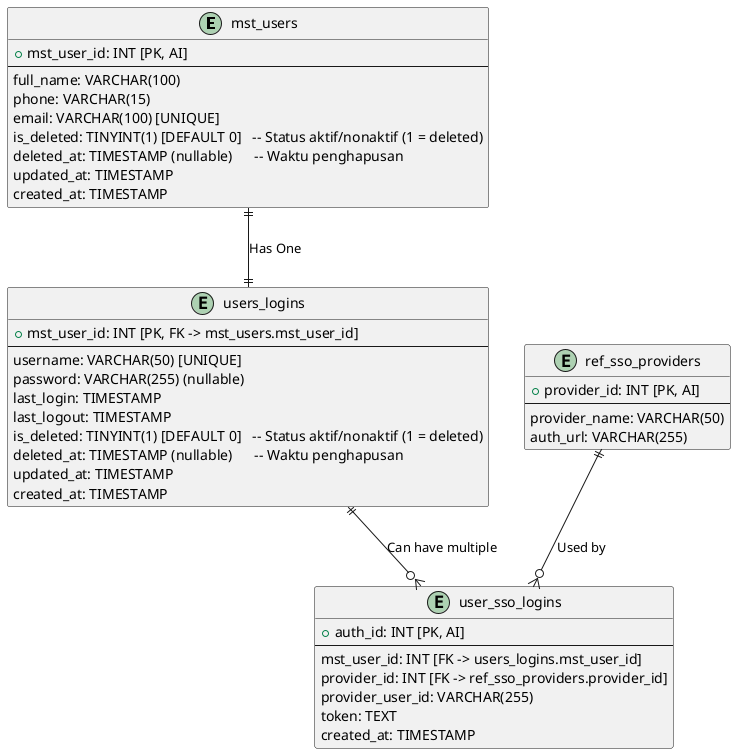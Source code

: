 @startuml
entity mst_users {
    + mst_user_id: INT [PK, AI]
    --
    full_name: VARCHAR(100)
    phone: VARCHAR(15)
    email: VARCHAR(100) [UNIQUE]
    is_deleted: TINYINT(1) [DEFAULT 0]   -- Status aktif/nonaktif (1 = deleted)
    deleted_at: TIMESTAMP (nullable)      -- Waktu penghapusan
    updated_at: TIMESTAMP
    created_at: TIMESTAMP
}

entity users_logins {
    + mst_user_id: INT [PK, FK -> mst_users.mst_user_id]
    --
    username: VARCHAR(50) [UNIQUE]
    password: VARCHAR(255) (nullable)
    last_login: TIMESTAMP
    last_logout: TIMESTAMP
    is_deleted: TINYINT(1) [DEFAULT 0]   -- Status aktif/nonaktif (1 = deleted)
    deleted_at: TIMESTAMP (nullable)      -- Waktu penghapusan
    updated_at: TIMESTAMP
    created_at: TIMESTAMP
}

entity ref_sso_providers {
    + provider_id: INT [PK, AI]
    --
    provider_name: VARCHAR(50)
    auth_url: VARCHAR(255)
}

entity user_sso_logins {
    + auth_id: INT [PK, AI]
    --
    mst_user_id: INT [FK -> users_logins.mst_user_id]
    provider_id: INT [FK -> ref_sso_providers.provider_id]
    provider_user_id: VARCHAR(255)
    token: TEXT
    created_at: TIMESTAMP
}

mst_users ||--|| users_logins : "Has One"
users_logins ||--o{ user_sso_logins : "Can have multiple"
ref_sso_providers ||--o{ user_sso_logins : "Used by"
@enduml
